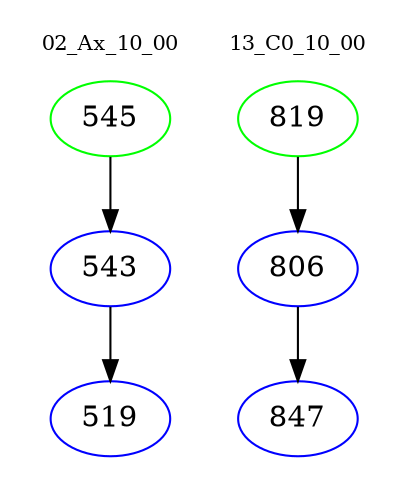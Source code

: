 digraph{
subgraph cluster_0 {
color = white
label = "02_Ax_10_00";
fontsize=10;
T0_545 [label="545", color="green"]
T0_545 -> T0_543 [color="black"]
T0_543 [label="543", color="blue"]
T0_543 -> T0_519 [color="black"]
T0_519 [label="519", color="blue"]
}
subgraph cluster_1 {
color = white
label = "13_C0_10_00";
fontsize=10;
T1_819 [label="819", color="green"]
T1_819 -> T1_806 [color="black"]
T1_806 [label="806", color="blue"]
T1_806 -> T1_847 [color="black"]
T1_847 [label="847", color="blue"]
}
}
